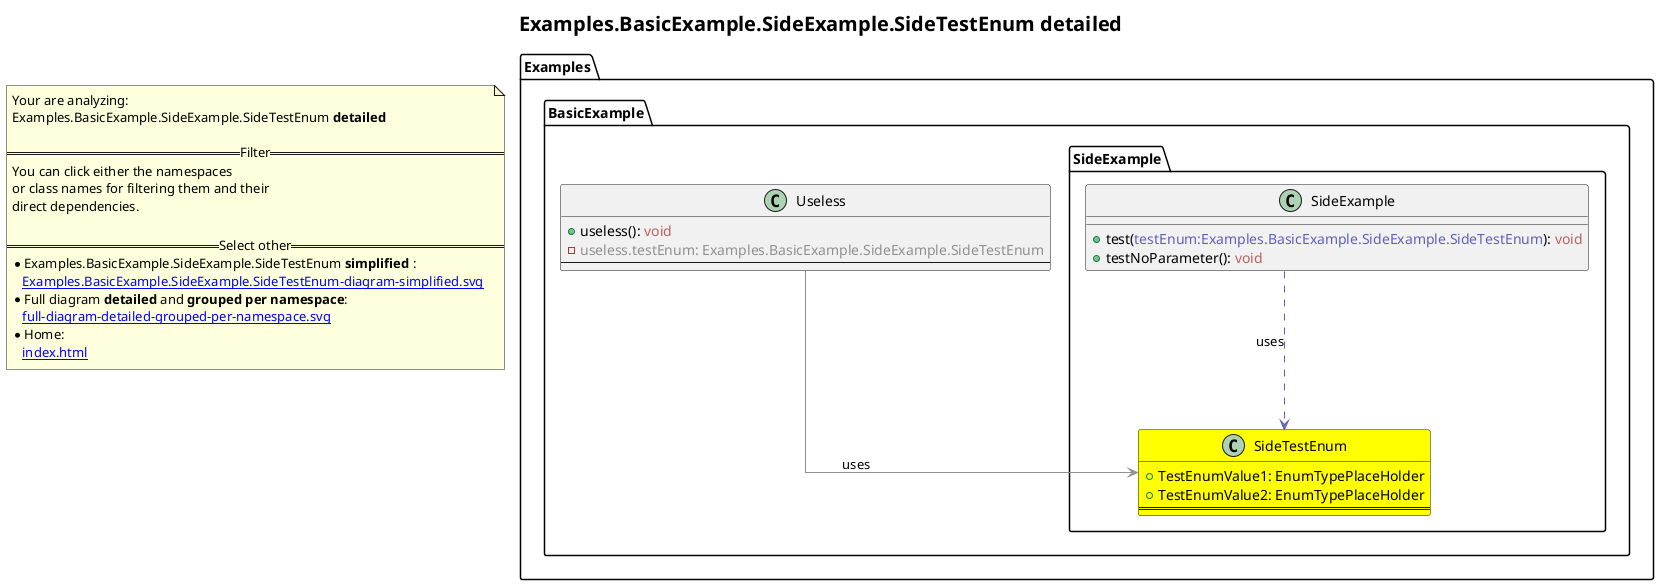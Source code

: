 @startuml
skinparam linetype ortho
title <size:20>Examples.BasicExample.SideExample.SideTestEnum **detailed** </size>
note "Your are analyzing:\nExamples.BasicExample.SideExample.SideTestEnum **detailed** \n\n==Filter==\nYou can click either the namespaces \nor class names for filtering them and their\ndirect dependencies.\n\n==Select other==\n* Examples.BasicExample.SideExample.SideTestEnum **simplified** :\n   [[Examples.BasicExample.SideExample.SideTestEnum-diagram-simplified.svg]]\n* Full diagram **detailed** and **grouped per namespace**:\n   [[full-diagram-detailed-grouped-per-namespace.svg]]\n* Home:\n   [[index.html]]" as FloatingNote
  class Examples.BasicExample.Useless [[Examples.BasicExample.Useless-diagram-detailed.svg]]  {
    + useless(<font color="6060BB"></font>): <font color="BB6060">void</font>
    - <font color="909090">useless.testEnum: Examples.BasicExample.SideExample.SideTestEnum</font>
--
  }
    class Examples.BasicExample.SideExample.SideTestEnum [[Examples.BasicExample.SideExample.SideTestEnum-diagram-detailed.svg]] #yellow {
      + TestEnumValue1: EnumTypePlaceHolder
      + TestEnumValue2: EnumTypePlaceHolder
==
    }
    class Examples.BasicExample.SideExample.SideExample [[Examples.BasicExample.SideExample.SideExample-diagram-detailed.svg]]  {
      + test(<font color="6060BB">testEnum:Examples.BasicExample.SideExample.SideTestEnum</font>): <font color="BB6060">void</font>
      + testNoParameter(<font color="6060BB"></font>): <font color="BB6060">void</font>
    }
 ' *************************************** 
 ' *************************************** 
 ' *************************************** 
' Class relations extracted from namespace:
' Examples.BasicExample
Examples.BasicExample.Useless -[#909090]-> Examples.BasicExample.SideExample.SideTestEnum  : uses 
' Class relations extracted from namespace:
' Examples.BasicExample.SideExample
Examples.BasicExample.SideExample.SideExample .[#6060BB].> Examples.BasicExample.SideExample.SideTestEnum  : uses 
@enduml
